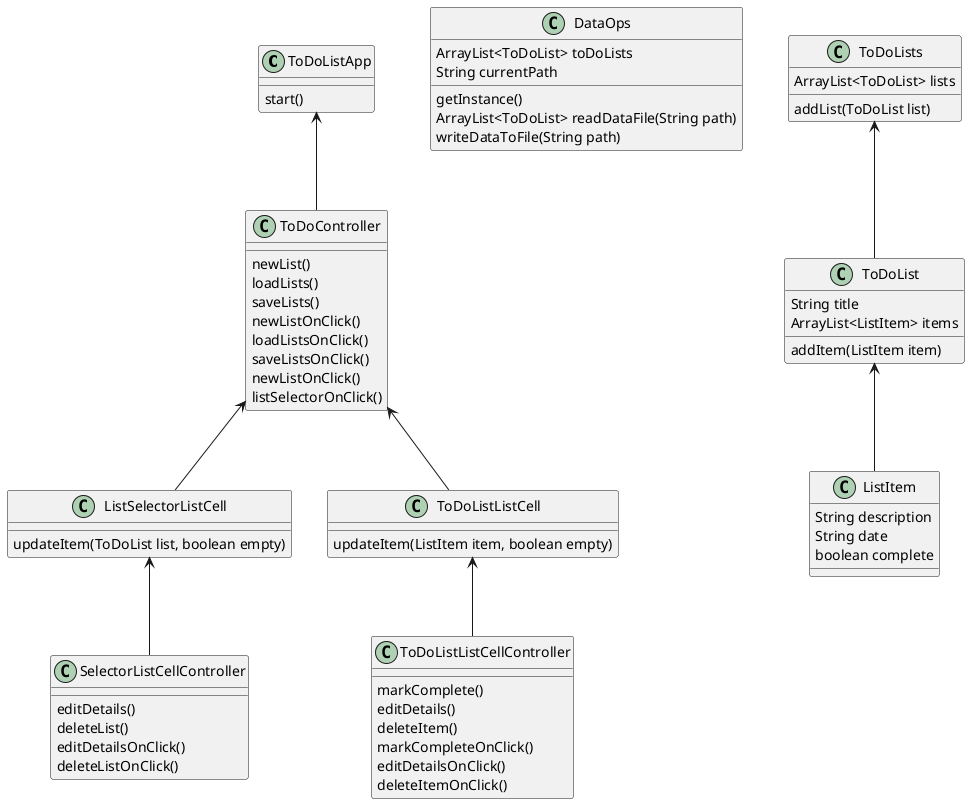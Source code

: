 @startuml
class ToDoListApp {
    start()
}

class DataOps {
    ArrayList<ToDoList> toDoLists
    String currentPath
    getInstance()
    ArrayList<ToDoList> readDataFile(String path)
    writeDataToFile(String path)
}

class ToDoController {
    newList()
    loadLists()
    saveLists()
    newListOnClick()
    loadListsOnClick()
    saveListsOnClick()
    newListOnClick()
    listSelectorOnClick()
}

class ListSelectorListCell {
    updateItem(ToDoList list, boolean empty)
}

class ToDoListListCell {
    updateItem(ListItem item, boolean empty)
}

class ToDoListListCellController {
    markComplete()
    editDetails()
    deleteItem()
    markCompleteOnClick()
    editDetailsOnClick()
    deleteItemOnClick()
}

class SelectorListCellController {
    editDetails()
    deleteList()
    editDetailsOnClick()
    deleteListOnClick()
}

class ToDoLists {
    ArrayList<ToDoList> lists
    addList(ToDoList list)
}

class ToDoList {
    String title
    ArrayList<ListItem> items
    addItem(ListItem item)
}

class ListItem {
    String description
    String date
    boolean complete
}

ToDoLists <-- ToDoList
ToDoList <-- ListItem
ToDoController <-- ListSelectorListCell
ToDoController <-- ToDoListListCell
ToDoListListCell <-- ToDoListListCellController
ListSelectorListCell <-- SelectorListCellController
ToDoListApp <-- ToDoController
@enduml